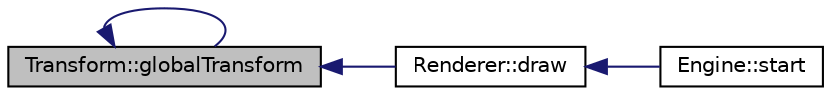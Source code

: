 digraph "Transform::globalTransform"
{
  edge [fontname="Helvetica",fontsize="10",labelfontname="Helvetica",labelfontsize="10"];
  node [fontname="Helvetica",fontsize="10",shape=record];
  rankdir="LR";
  Node4 [label="Transform::globalTransform",height=0.2,width=0.4,color="black", fillcolor="grey75", style="filled", fontcolor="black"];
  Node4 -> Node5 [dir="back",color="midnightblue",fontsize="10",style="solid",fontname="Helvetica"];
  Node5 [label="Renderer::draw",height=0.2,width=0.4,color="black", fillcolor="white", style="filled",URL="$class_renderer.html#a9a0a5f207e3d9f60c6372a9c79b25df9"];
  Node5 -> Node6 [dir="back",color="midnightblue",fontsize="10",style="solid",fontname="Helvetica"];
  Node6 [label="Engine::start",height=0.2,width=0.4,color="black", fillcolor="white", style="filled",URL="$class_engine.html#a4d8066dd213a03f5420d1bf60f150ca7"];
  Node4 -> Node4 [dir="back",color="midnightblue",fontsize="10",style="solid",fontname="Helvetica"];
}
